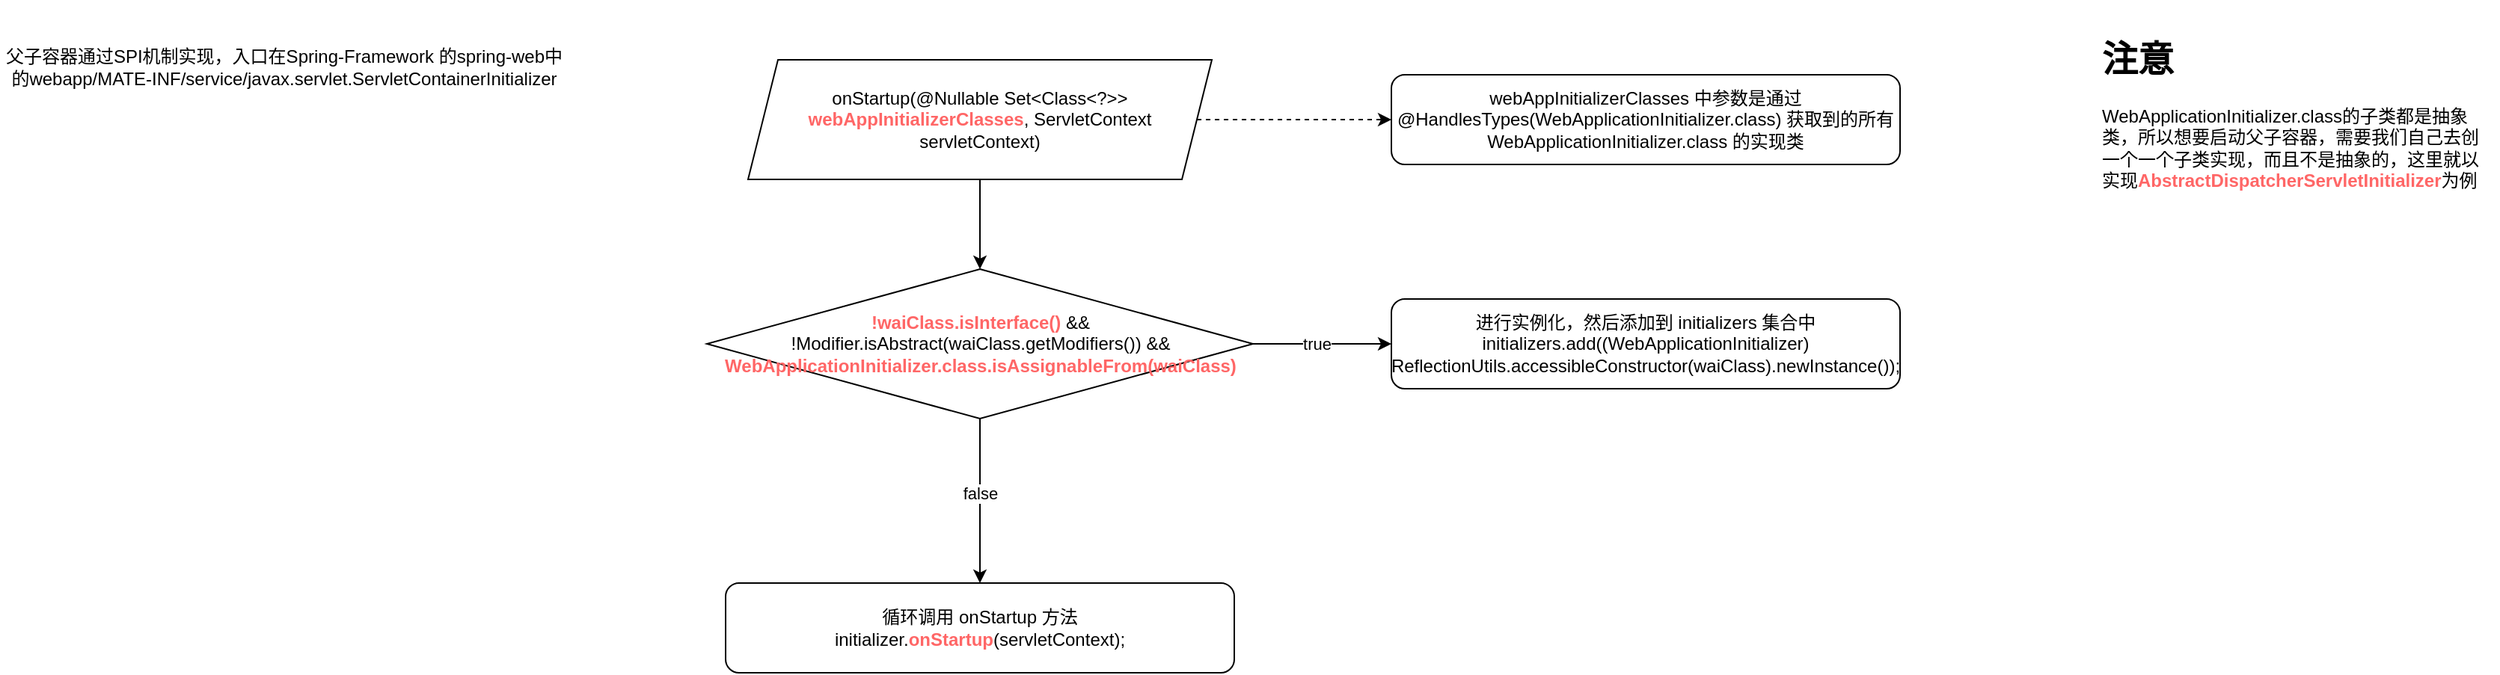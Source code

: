<mxfile version="16.1.2" type="github">
  <diagram id="70LiV7wz0bi2Di8q39UR" name="第 1 页">
    <mxGraphModel dx="1577" dy="1000" grid="1" gridSize="10" guides="1" tooltips="1" connect="1" arrows="1" fold="1" page="1" pageScale="1" pageWidth="2339" pageHeight="3300" math="0" shadow="0">
      <root>
        <mxCell id="0" />
        <mxCell id="1" parent="0" />
        <mxCell id="CxRJg8WJ5stTx7T4FeH7-5" style="edgeStyle=orthogonalEdgeStyle;rounded=0;orthogonalLoop=1;jettySize=auto;html=1;exitX=1;exitY=0.5;exitDx=0;exitDy=0;fontColor=#FF6666;dashed=1;" edge="1" parent="1" source="CxRJg8WJ5stTx7T4FeH7-1" target="CxRJg8WJ5stTx7T4FeH7-4">
          <mxGeometry relative="1" as="geometry" />
        </mxCell>
        <mxCell id="CxRJg8WJ5stTx7T4FeH7-7" style="edgeStyle=orthogonalEdgeStyle;rounded=0;orthogonalLoop=1;jettySize=auto;html=1;exitX=0.5;exitY=1;exitDx=0;exitDy=0;fontColor=#000000;" edge="1" parent="1" source="CxRJg8WJ5stTx7T4FeH7-1" target="CxRJg8WJ5stTx7T4FeH7-6">
          <mxGeometry relative="1" as="geometry" />
        </mxCell>
        <mxCell id="CxRJg8WJ5stTx7T4FeH7-1" value="onStartup(@Nullable Set&amp;lt;Class&amp;lt;?&amp;gt;&amp;gt; &lt;b&gt;&lt;font color=&quot;#ff6666&quot;&gt;webAppInitializerClasses&lt;/font&gt;&lt;/b&gt;, ServletContext servletContext)" style="shape=parallelogram;perimeter=parallelogramPerimeter;whiteSpace=wrap;html=1;fixedSize=1;" vertex="1" parent="1">
          <mxGeometry x="570" y="80" width="310" height="80" as="geometry" />
        </mxCell>
        <mxCell id="CxRJg8WJ5stTx7T4FeH7-3" value="父子容器通过SPI机制实现，入口在Spring-Framework 的spring-web中的webapp/MATE-INF/service/javax.servlet.ServletContainerInitializer" style="text;html=1;strokeColor=none;fillColor=none;align=center;verticalAlign=middle;whiteSpace=wrap;rounded=0;" vertex="1" parent="1">
          <mxGeometry x="70" y="40" width="380" height="90" as="geometry" />
        </mxCell>
        <mxCell id="CxRJg8WJ5stTx7T4FeH7-4" value="&lt;font color=&quot;#000000&quot;&gt;webAppInitializerClasses 中参数是通过 @HandlesTypes(WebApplicationInitializer.class) 获取到的所有 WebApplicationInitializer.class 的实现类&lt;/font&gt;" style="rounded=1;whiteSpace=wrap;html=1;fontColor=#FF6666;" vertex="1" parent="1">
          <mxGeometry x="1000" y="90" width="340" height="60" as="geometry" />
        </mxCell>
        <mxCell id="CxRJg8WJ5stTx7T4FeH7-10" style="edgeStyle=orthogonalEdgeStyle;rounded=0;orthogonalLoop=1;jettySize=auto;html=1;exitX=1;exitY=0.5;exitDx=0;exitDy=0;fontColor=#000000;" edge="1" parent="1" source="CxRJg8WJ5stTx7T4FeH7-6" target="CxRJg8WJ5stTx7T4FeH7-9">
          <mxGeometry relative="1" as="geometry" />
        </mxCell>
        <mxCell id="CxRJg8WJ5stTx7T4FeH7-11" value="true" style="edgeLabel;html=1;align=center;verticalAlign=middle;resizable=0;points=[];fontColor=#000000;" vertex="1" connectable="0" parent="CxRJg8WJ5stTx7T4FeH7-10">
          <mxGeometry x="-0.232" y="-2" relative="1" as="geometry">
            <mxPoint x="7" y="-2" as="offset" />
          </mxGeometry>
        </mxCell>
        <mxCell id="CxRJg8WJ5stTx7T4FeH7-13" style="edgeStyle=orthogonalEdgeStyle;rounded=0;orthogonalLoop=1;jettySize=auto;html=1;exitX=0.5;exitY=1;exitDx=0;exitDy=0;fontColor=#000000;" edge="1" parent="1" source="CxRJg8WJ5stTx7T4FeH7-6" target="CxRJg8WJ5stTx7T4FeH7-12">
          <mxGeometry relative="1" as="geometry" />
        </mxCell>
        <mxCell id="CxRJg8WJ5stTx7T4FeH7-14" value="false" style="edgeLabel;html=1;align=center;verticalAlign=middle;resizable=0;points=[];fontColor=#000000;" vertex="1" connectable="0" parent="CxRJg8WJ5stTx7T4FeH7-13">
          <mxGeometry x="-0.091" relative="1" as="geometry">
            <mxPoint as="offset" />
          </mxGeometry>
        </mxCell>
        <mxCell id="CxRJg8WJ5stTx7T4FeH7-6" value="&lt;b&gt;!waiClass.isInterface() &lt;/b&gt;&lt;font color=&quot;#000000&quot;&gt;&amp;amp;&amp;amp; !Modifier.isAbstract(waiClass.getModifiers()) &amp;amp;&amp;amp;&lt;/font&gt;&lt;br&gt;&lt;b&gt;WebApplicationInitializer.class.isAssignableFrom(waiClass)&lt;/b&gt;" style="rhombus;whiteSpace=wrap;html=1;fontColor=#FF6666;" vertex="1" parent="1">
          <mxGeometry x="542.5" y="220" width="365" height="100" as="geometry" />
        </mxCell>
        <mxCell id="CxRJg8WJ5stTx7T4FeH7-9" value="&lt;font color=&quot;#000000&quot;&gt;进行实例化，然后添加到 initializers 集合中&lt;br&gt;&lt;/font&gt;&lt;div&gt;&lt;font color=&quot;#000000&quot;&gt;initializers.add((WebApplicationInitializer)&lt;/font&gt;&lt;/div&gt;&lt;div&gt;&lt;font color=&quot;#000000&quot;&gt;&lt;span&gt;								&lt;/span&gt;ReflectionUtils.accessibleConstructor(waiClass).newInstance());&lt;/font&gt;&lt;/div&gt;" style="rounded=1;whiteSpace=wrap;html=1;fontColor=#FF6666;" vertex="1" parent="1">
          <mxGeometry x="1000" y="240" width="340" height="60" as="geometry" />
        </mxCell>
        <mxCell id="CxRJg8WJ5stTx7T4FeH7-12" value="&lt;div&gt;&lt;font color=&quot;#000000&quot;&gt;循环调用 onStartup 方法&lt;/font&gt;&lt;/div&gt;&lt;div&gt;&lt;span style=&quot;color: rgb(0 , 0 , 0)&quot;&gt;			&lt;/span&gt;&lt;font color=&quot;#000000&quot;&gt;initializer.&lt;/font&gt;&lt;b&gt;onStartup&lt;/b&gt;&lt;font color=&quot;#000000&quot;&gt;(servletContext);&lt;/font&gt;&lt;/div&gt;" style="rounded=1;whiteSpace=wrap;html=1;fontColor=#FF6666;" vertex="1" parent="1">
          <mxGeometry x="555" y="430" width="340" height="60" as="geometry" />
        </mxCell>
        <mxCell id="CxRJg8WJ5stTx7T4FeH7-16" value="&lt;h1&gt;&lt;font color=&quot;#000000&quot;&gt;注意&lt;/font&gt;&lt;/h1&gt;&lt;p&gt;&lt;font color=&quot;#000000&quot;&gt;WebApplicationInitializer.class的子类都是抽象类，所以想要启动父子容器，需要我们自己去创一个一个子类实现，而且不是抽象的，这里就以实现&lt;/font&gt;&lt;b&gt;AbstractDispatcherServletInitializer&lt;/b&gt;&lt;font color=&quot;#000000&quot;&gt;为例&lt;/font&gt;&lt;br&gt;&lt;/p&gt;" style="text;html=1;strokeColor=none;fillColor=none;spacing=5;spacingTop=-20;whiteSpace=wrap;overflow=hidden;rounded=0;fontColor=#FF6666;" vertex="1" parent="1">
          <mxGeometry x="1470" y="60" width="270" height="120" as="geometry" />
        </mxCell>
      </root>
    </mxGraphModel>
  </diagram>
</mxfile>
